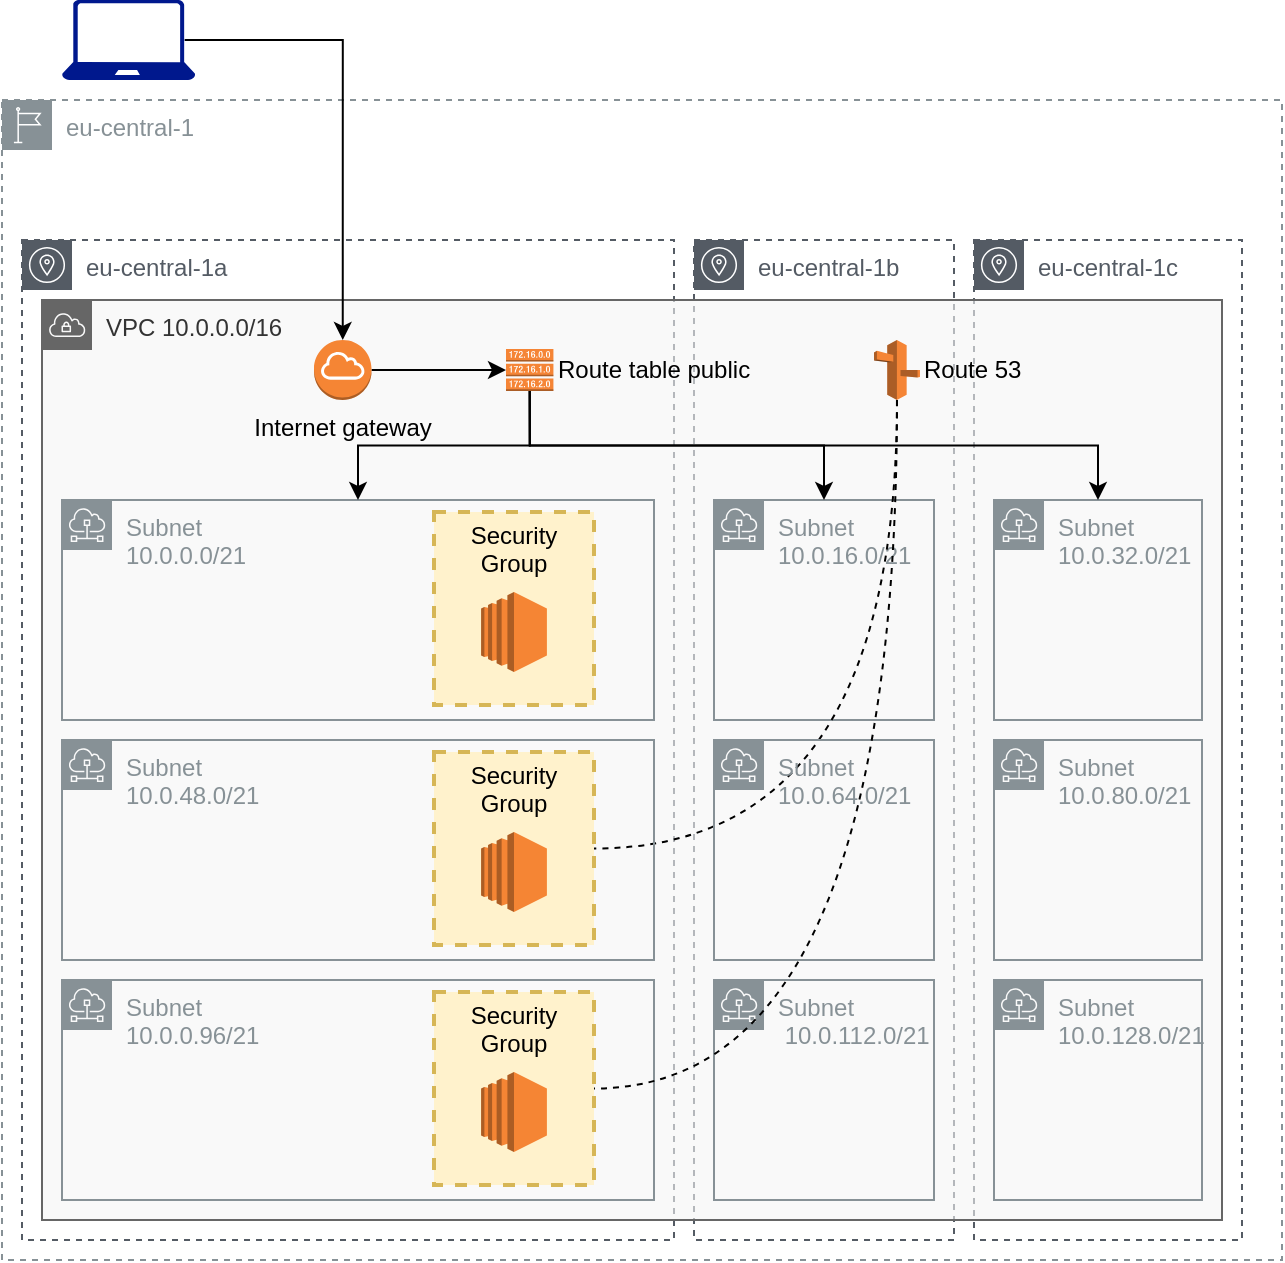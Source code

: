 <mxfile version="13.9.9" type="github">
  <diagram id="UUgaOf1F6qNWSPvY_eEi" name="Page-1">
    <mxGraphModel dx="946" dy="662" grid="1" gridSize="10" guides="1" tooltips="1" connect="1" arrows="1" fold="1" page="1" pageScale="1" pageWidth="827" pageHeight="1169" math="0" shadow="0">
      <root>
        <mxCell id="0" />
        <mxCell id="1" parent="0" />
        <mxCell id="LLyH-jrI4SZby10niK_6-6" value="eu-central-1" style="outlineConnect=0;gradientColor=none;html=1;whiteSpace=wrap;fontSize=12;fontStyle=0;shape=mxgraph.aws4.group;grIcon=mxgraph.aws4.group_region;strokeColor=#879196;fillColor=none;verticalAlign=top;align=left;spacingLeft=30;fontColor=#879196;dashed=1;" parent="1" vertex="1">
          <mxGeometry x="94" y="80" width="640" height="580" as="geometry" />
        </mxCell>
        <mxCell id="LLyH-jrI4SZby10niK_6-10" value="eu-central-1a" style="outlineConnect=0;gradientColor=none;html=1;whiteSpace=wrap;fontSize=12;fontStyle=0;shape=mxgraph.aws4.group;grIcon=mxgraph.aws4.group_availability_zone;strokeColor=#545B64;fillColor=none;verticalAlign=top;align=left;spacingLeft=30;fontColor=#545B64;dashed=1;" parent="1" vertex="1">
          <mxGeometry x="104" y="150" width="326" height="500" as="geometry" />
        </mxCell>
        <mxCell id="LLyH-jrI4SZby10niK_6-7" value="eu-central-1c" style="outlineConnect=0;gradientColor=none;html=1;whiteSpace=wrap;fontSize=12;fontStyle=0;shape=mxgraph.aws4.group;grIcon=mxgraph.aws4.group_availability_zone;strokeColor=#545B64;fillColor=none;verticalAlign=top;align=left;spacingLeft=30;fontColor=#545B64;dashed=1;" parent="1" vertex="1">
          <mxGeometry x="580" y="150" width="134" height="500" as="geometry" />
        </mxCell>
        <mxCell id="LLyH-jrI4SZby10niK_6-9" value="eu-central-1b" style="outlineConnect=0;gradientColor=none;html=1;whiteSpace=wrap;fontSize=12;fontStyle=0;shape=mxgraph.aws4.group;grIcon=mxgraph.aws4.group_availability_zone;strokeColor=#545B64;fillColor=none;verticalAlign=top;align=left;spacingLeft=30;fontColor=#545B64;dashed=1;" parent="1" vertex="1">
          <mxGeometry x="440" y="150" width="130" height="500" as="geometry" />
        </mxCell>
        <mxCell id="LLyH-jrI4SZby10niK_6-5" value="VPC 10.0.0.0/16" style="outlineConnect=0;html=1;whiteSpace=wrap;fontSize=12;fontStyle=0;shape=mxgraph.aws4.group;grIcon=mxgraph.aws4.group_vpc;strokeColor=#666666;fillColor=#f5f5f5;verticalAlign=top;align=left;spacingLeft=30;dashed=0;fillOpacity=60;fontColor=#333333;" parent="1" vertex="1">
          <mxGeometry x="114" y="180" width="590" height="460" as="geometry" />
        </mxCell>
        <mxCell id="LLyH-jrI4SZby10niK_6-4" value="Subnet &lt;br&gt;10.0.0.0/21" style="outlineConnect=0;gradientColor=none;html=1;whiteSpace=wrap;fontSize=12;fontStyle=0;shape=mxgraph.aws4.group;grIcon=mxgraph.aws4.group_subnet;strokeColor=#879196;fillColor=none;verticalAlign=top;align=left;spacingLeft=30;fontColor=#879196;dashed=0;" parent="1" vertex="1">
          <mxGeometry x="124" y="280" width="296" height="110" as="geometry" />
        </mxCell>
        <mxCell id="LLyH-jrI4SZby10niK_6-27" style="edgeStyle=orthogonalEdgeStyle;rounded=0;orthogonalLoop=1;jettySize=auto;html=1;exitX=1;exitY=0.5;exitDx=0;exitDy=0;exitPerimeter=0;entryX=0;entryY=0.5;entryDx=0;entryDy=0;entryPerimeter=0;" parent="1" source="LLyH-jrI4SZby10niK_6-2" target="LLyH-jrI4SZby10niK_6-19" edge="1">
          <mxGeometry relative="1" as="geometry" />
        </mxCell>
        <mxCell id="LLyH-jrI4SZby10niK_6-2" value="Internet gateway" style="outlineConnect=0;dashed=0;verticalLabelPosition=bottom;verticalAlign=top;align=center;html=1;shape=mxgraph.aws3.internet_gateway;fillColor=#F58534;gradientColor=none;" parent="1" vertex="1">
          <mxGeometry x="250" y="200" width="28.75" height="30" as="geometry" />
        </mxCell>
        <mxCell id="LLyH-jrI4SZby10niK_6-28" style="edgeStyle=orthogonalEdgeStyle;rounded=0;orthogonalLoop=1;jettySize=auto;html=1;exitX=0.92;exitY=0.5;exitDx=0;exitDy=0;exitPerimeter=0;entryX=0.5;entryY=0;entryDx=0;entryDy=0;entryPerimeter=0;" parent="1" source="LLyH-jrI4SZby10niK_6-12" target="LLyH-jrI4SZby10niK_6-2" edge="1">
          <mxGeometry relative="1" as="geometry" />
        </mxCell>
        <mxCell id="LLyH-jrI4SZby10niK_6-12" value="" style="aspect=fixed;pointerEvents=1;shadow=0;dashed=0;html=1;strokeColor=none;labelPosition=center;verticalLabelPosition=bottom;verticalAlign=top;align=center;fillColor=#00188D;shape=mxgraph.azure.laptop" parent="1" vertex="1">
          <mxGeometry x="124" y="30" width="66.66" height="40" as="geometry" />
        </mxCell>
        <mxCell id="LLyH-jrI4SZby10niK_6-15" value="Subnet&lt;br&gt;10.0.32.0/21" style="outlineConnect=0;gradientColor=none;html=1;whiteSpace=wrap;fontSize=12;fontStyle=0;shape=mxgraph.aws4.group;grIcon=mxgraph.aws4.group_subnet;strokeColor=#879196;fillColor=none;verticalAlign=top;align=left;spacingLeft=30;fontColor=#879196;dashed=0;" parent="1" vertex="1">
          <mxGeometry x="590" y="280" width="104" height="110" as="geometry" />
        </mxCell>
        <mxCell id="LLyH-jrI4SZby10niK_6-16" value="Subnet&lt;br&gt;10.0.16.0/21" style="outlineConnect=0;gradientColor=none;html=1;whiteSpace=wrap;fontSize=12;fontStyle=0;shape=mxgraph.aws4.group;grIcon=mxgraph.aws4.group_subnet;strokeColor=#879196;fillColor=none;verticalAlign=top;align=left;spacingLeft=30;fontColor=#879196;dashed=0;" parent="1" vertex="1">
          <mxGeometry x="450" y="280" width="110" height="110" as="geometry" />
        </mxCell>
        <mxCell id="LLyH-jrI4SZby10niK_6-23" style="edgeStyle=orthogonalEdgeStyle;rounded=0;orthogonalLoop=1;jettySize=auto;html=1;exitX=0.5;exitY=1;exitDx=0;exitDy=0;exitPerimeter=0;" parent="1" source="LLyH-jrI4SZby10niK_6-19" target="LLyH-jrI4SZby10niK_6-16" edge="1">
          <mxGeometry relative="1" as="geometry" />
        </mxCell>
        <mxCell id="LLyH-jrI4SZby10niK_6-24" style="edgeStyle=orthogonalEdgeStyle;rounded=0;orthogonalLoop=1;jettySize=auto;html=1;exitX=0.5;exitY=1;exitDx=0;exitDy=0;exitPerimeter=0;" parent="1" source="LLyH-jrI4SZby10niK_6-19" target="LLyH-jrI4SZby10niK_6-4" edge="1">
          <mxGeometry relative="1" as="geometry" />
        </mxCell>
        <mxCell id="LLyH-jrI4SZby10niK_6-25" style="edgeStyle=orthogonalEdgeStyle;rounded=0;orthogonalLoop=1;jettySize=auto;html=1;exitX=0.5;exitY=1;exitDx=0;exitDy=0;exitPerimeter=0;" parent="1" source="LLyH-jrI4SZby10niK_6-19" target="LLyH-jrI4SZby10niK_6-15" edge="1">
          <mxGeometry relative="1" as="geometry" />
        </mxCell>
        <mxCell id="LLyH-jrI4SZby10niK_6-19" value="Route table public" style="outlineConnect=0;dashed=0;verticalLabelPosition=middle;verticalAlign=middle;align=left;html=1;shape=mxgraph.aws3.route_table;fillColor=#F58536;gradientColor=none;labelPosition=right;" parent="1" vertex="1">
          <mxGeometry x="346" y="204.5" width="23.71" height="21" as="geometry" />
        </mxCell>
        <mxCell id="Gg3K2ls2yGk3OWGE8Ab6-1" value="Security Group" style="fontStyle=0;verticalAlign=top;align=center;spacingTop=-2;fillColor=#fff2cc;rounded=0;whiteSpace=wrap;html=1;strokeColor=#d6b656;strokeWidth=2;dashed=1;container=1;collapsible=0;expand=0;recursiveResize=0;" parent="1" vertex="1">
          <mxGeometry x="310" y="286" width="80" height="96.5" as="geometry" />
        </mxCell>
        <mxCell id="Gg3K2ls2yGk3OWGE8Ab6-4" value="" style="outlineConnect=0;dashed=0;verticalLabelPosition=bottom;verticalAlign=top;align=center;html=1;shape=mxgraph.aws3.ec2;fillColor=#F58534;gradientColor=none;" parent="Gg3K2ls2yGk3OWGE8Ab6-1" vertex="1">
          <mxGeometry x="23.55" y="40" width="32.9" height="40" as="geometry" />
        </mxCell>
        <mxCell id="wzWREETwLZBb_GzKi2xE-12" style="edgeStyle=orthogonalEdgeStyle;rounded=0;orthogonalLoop=1;jettySize=auto;html=1;exitX=0.5;exitY=1;exitDx=0;exitDy=0;exitPerimeter=0;entryX=1;entryY=0.5;entryDx=0;entryDy=0;startArrow=none;startFill=0;curved=1;endArrow=none;endFill=0;dashed=1;" edge="1" parent="1" source="Gg3K2ls2yGk3OWGE8Ab6-3" target="wzWREETwLZBb_GzKi2xE-5">
          <mxGeometry relative="1" as="geometry" />
        </mxCell>
        <mxCell id="Gg3K2ls2yGk3OWGE8Ab6-3" value="Route 53" style="outlineConnect=0;dashed=0;verticalLabelPosition=middle;verticalAlign=middle;align=left;html=1;shape=mxgraph.aws3.route_53;fillColor=#F58536;gradientColor=none;labelPosition=right;" parent="1" vertex="1">
          <mxGeometry x="530" y="200" width="22.98" height="30" as="geometry" />
        </mxCell>
        <mxCell id="wzWREETwLZBb_GzKi2xE-2" value="Subnet &lt;br&gt;10.0.48.0/21" style="outlineConnect=0;gradientColor=none;html=1;whiteSpace=wrap;fontSize=12;fontStyle=0;shape=mxgraph.aws4.group;grIcon=mxgraph.aws4.group_subnet;strokeColor=#879196;fillColor=none;verticalAlign=top;align=left;spacingLeft=30;fontColor=#879196;dashed=0;" vertex="1" parent="1">
          <mxGeometry x="124" y="400" width="296" height="110" as="geometry" />
        </mxCell>
        <mxCell id="wzWREETwLZBb_GzKi2xE-3" value="Subnet&lt;br&gt;10.0.80.0/21" style="outlineConnect=0;gradientColor=none;html=1;whiteSpace=wrap;fontSize=12;fontStyle=0;shape=mxgraph.aws4.group;grIcon=mxgraph.aws4.group_subnet;strokeColor=#879196;fillColor=none;verticalAlign=top;align=left;spacingLeft=30;fontColor=#879196;dashed=0;" vertex="1" parent="1">
          <mxGeometry x="590" y="400" width="104" height="110" as="geometry" />
        </mxCell>
        <mxCell id="wzWREETwLZBb_GzKi2xE-4" value="Subnet&lt;br&gt;10.0.64.0/21" style="outlineConnect=0;gradientColor=none;html=1;whiteSpace=wrap;fontSize=12;fontStyle=0;shape=mxgraph.aws4.group;grIcon=mxgraph.aws4.group_subnet;strokeColor=#879196;fillColor=none;verticalAlign=top;align=left;spacingLeft=30;fontColor=#879196;dashed=0;" vertex="1" parent="1">
          <mxGeometry x="450" y="400" width="110" height="110" as="geometry" />
        </mxCell>
        <mxCell id="wzWREETwLZBb_GzKi2xE-5" value="Security Group" style="fontStyle=0;verticalAlign=top;align=center;spacingTop=-2;fillColor=#fff2cc;rounded=0;whiteSpace=wrap;html=1;strokeColor=#d6b656;strokeWidth=2;dashed=1;container=1;collapsible=0;expand=0;recursiveResize=0;" vertex="1" parent="1">
          <mxGeometry x="310" y="406" width="80" height="96.5" as="geometry" />
        </mxCell>
        <mxCell id="wzWREETwLZBb_GzKi2xE-6" value="" style="outlineConnect=0;dashed=0;verticalLabelPosition=bottom;verticalAlign=top;align=center;html=1;shape=mxgraph.aws3.ec2;fillColor=#F58534;gradientColor=none;" vertex="1" parent="wzWREETwLZBb_GzKi2xE-5">
          <mxGeometry x="23.55" y="40" width="32.9" height="40" as="geometry" />
        </mxCell>
        <mxCell id="wzWREETwLZBb_GzKi2xE-7" value="Subnet &lt;br&gt;10.0.0.96/21" style="outlineConnect=0;gradientColor=none;html=1;whiteSpace=wrap;fontSize=12;fontStyle=0;shape=mxgraph.aws4.group;grIcon=mxgraph.aws4.group_subnet;strokeColor=#879196;fillColor=none;verticalAlign=top;align=left;spacingLeft=30;fontColor=#879196;dashed=0;" vertex="1" parent="1">
          <mxGeometry x="124" y="520" width="296" height="110" as="geometry" />
        </mxCell>
        <mxCell id="wzWREETwLZBb_GzKi2xE-8" value="Subnet&amp;nbsp;&lt;br&gt;10.0.128.0/21" style="outlineConnect=0;gradientColor=none;html=1;whiteSpace=wrap;fontSize=12;fontStyle=0;shape=mxgraph.aws4.group;grIcon=mxgraph.aws4.group_subnet;strokeColor=#879196;fillColor=none;verticalAlign=top;align=left;spacingLeft=30;fontColor=#879196;dashed=0;" vertex="1" parent="1">
          <mxGeometry x="590" y="520" width="104" height="110" as="geometry" />
        </mxCell>
        <mxCell id="wzWREETwLZBb_GzKi2xE-9" value="Subnet&lt;br&gt;&amp;nbsp;10.0.112.0/21" style="outlineConnect=0;gradientColor=none;html=1;whiteSpace=wrap;fontSize=12;fontStyle=0;shape=mxgraph.aws4.group;grIcon=mxgraph.aws4.group_subnet;strokeColor=#879196;fillColor=none;verticalAlign=top;align=left;spacingLeft=30;fontColor=#879196;dashed=0;" vertex="1" parent="1">
          <mxGeometry x="450" y="520" width="110" height="110" as="geometry" />
        </mxCell>
        <mxCell id="wzWREETwLZBb_GzKi2xE-10" value="Security Group" style="fontStyle=0;verticalAlign=top;align=center;spacingTop=-2;fillColor=#fff2cc;rounded=0;whiteSpace=wrap;html=1;strokeColor=#d6b656;strokeWidth=2;dashed=1;container=1;collapsible=0;expand=0;recursiveResize=0;" vertex="1" parent="1">
          <mxGeometry x="310" y="526" width="80" height="96.5" as="geometry" />
        </mxCell>
        <mxCell id="wzWREETwLZBb_GzKi2xE-11" value="" style="outlineConnect=0;dashed=0;verticalLabelPosition=bottom;verticalAlign=top;align=center;html=1;shape=mxgraph.aws3.ec2;fillColor=#F58534;gradientColor=none;" vertex="1" parent="wzWREETwLZBb_GzKi2xE-10">
          <mxGeometry x="23.55" y="40" width="32.9" height="40" as="geometry" />
        </mxCell>
        <mxCell id="wzWREETwLZBb_GzKi2xE-13" style="edgeStyle=orthogonalEdgeStyle;rounded=0;orthogonalLoop=1;jettySize=auto;html=1;exitX=0.5;exitY=1;exitDx=0;exitDy=0;exitPerimeter=0;entryX=1;entryY=0.5;entryDx=0;entryDy=0;startArrow=none;startFill=0;curved=1;endArrow=none;endFill=0;dashed=1;" edge="1" parent="1" source="Gg3K2ls2yGk3OWGE8Ab6-3" target="wzWREETwLZBb_GzKi2xE-10">
          <mxGeometry relative="1" as="geometry">
            <mxPoint x="551.49" y="240" as="sourcePoint" />
            <mxPoint x="400" y="464.25" as="targetPoint" />
          </mxGeometry>
        </mxCell>
      </root>
    </mxGraphModel>
  </diagram>
</mxfile>
